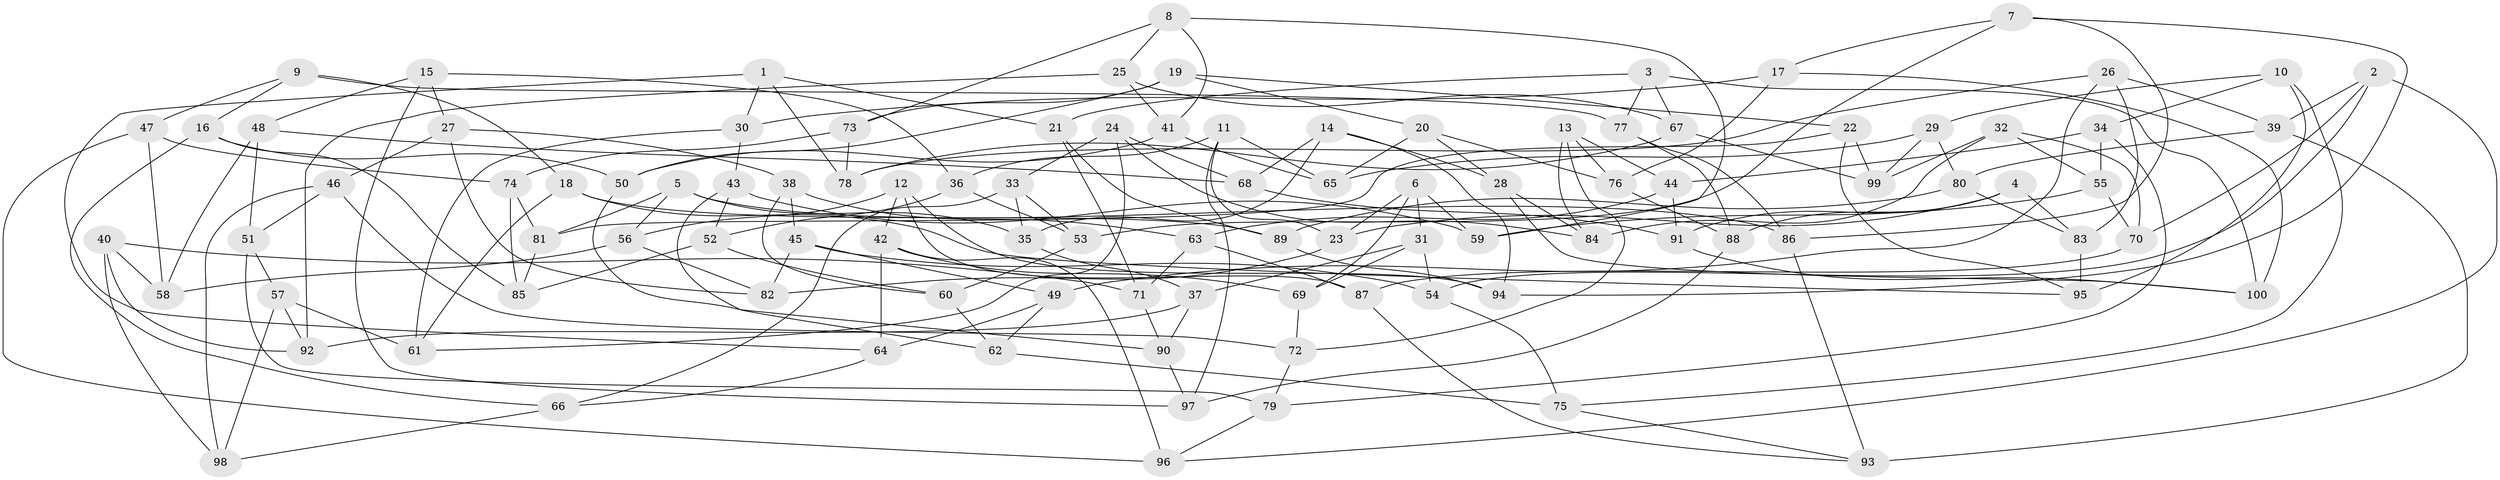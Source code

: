 // coarse degree distribution, {6: 0.6101694915254238, 5: 0.0847457627118644, 4: 0.288135593220339, 3: 0.01694915254237288}
// Generated by graph-tools (version 1.1) at 2025/42/03/06/25 10:42:20]
// undirected, 100 vertices, 200 edges
graph export_dot {
graph [start="1"]
  node [color=gray90,style=filled];
  1;
  2;
  3;
  4;
  5;
  6;
  7;
  8;
  9;
  10;
  11;
  12;
  13;
  14;
  15;
  16;
  17;
  18;
  19;
  20;
  21;
  22;
  23;
  24;
  25;
  26;
  27;
  28;
  29;
  30;
  31;
  32;
  33;
  34;
  35;
  36;
  37;
  38;
  39;
  40;
  41;
  42;
  43;
  44;
  45;
  46;
  47;
  48;
  49;
  50;
  51;
  52;
  53;
  54;
  55;
  56;
  57;
  58;
  59;
  60;
  61;
  62;
  63;
  64;
  65;
  66;
  67;
  68;
  69;
  70;
  71;
  72;
  73;
  74;
  75;
  76;
  77;
  78;
  79;
  80;
  81;
  82;
  83;
  84;
  85;
  86;
  87;
  88;
  89;
  90;
  91;
  92;
  93;
  94;
  95;
  96;
  97;
  98;
  99;
  100;
  1 -- 30;
  1 -- 21;
  1 -- 78;
  1 -- 64;
  2 -- 39;
  2 -- 96;
  2 -- 70;
  2 -- 54;
  3 -- 67;
  3 -- 77;
  3 -- 21;
  3 -- 100;
  4 -- 88;
  4 -- 23;
  4 -- 83;
  4 -- 91;
  5 -- 56;
  5 -- 86;
  5 -- 35;
  5 -- 81;
  6 -- 23;
  6 -- 31;
  6 -- 59;
  6 -- 69;
  7 -- 17;
  7 -- 86;
  7 -- 53;
  7 -- 94;
  8 -- 73;
  8 -- 41;
  8 -- 25;
  8 -- 59;
  9 -- 47;
  9 -- 77;
  9 -- 16;
  9 -- 18;
  10 -- 29;
  10 -- 75;
  10 -- 34;
  10 -- 95;
  11 -- 65;
  11 -- 23;
  11 -- 97;
  11 -- 36;
  12 -- 42;
  12 -- 94;
  12 -- 56;
  12 -- 87;
  13 -- 72;
  13 -- 76;
  13 -- 84;
  13 -- 44;
  14 -- 28;
  14 -- 35;
  14 -- 68;
  14 -- 94;
  15 -- 97;
  15 -- 27;
  15 -- 48;
  15 -- 36;
  16 -- 66;
  16 -- 50;
  16 -- 85;
  17 -- 76;
  17 -- 30;
  17 -- 100;
  18 -- 89;
  18 -- 95;
  18 -- 61;
  19 -- 22;
  19 -- 50;
  19 -- 20;
  19 -- 73;
  20 -- 65;
  20 -- 28;
  20 -- 76;
  21 -- 89;
  21 -- 71;
  22 -- 95;
  22 -- 81;
  22 -- 99;
  23 -- 82;
  24 -- 84;
  24 -- 33;
  24 -- 61;
  24 -- 68;
  25 -- 92;
  25 -- 67;
  25 -- 41;
  26 -- 83;
  26 -- 39;
  26 -- 78;
  26 -- 49;
  27 -- 46;
  27 -- 82;
  27 -- 38;
  28 -- 84;
  28 -- 100;
  29 -- 65;
  29 -- 99;
  29 -- 80;
  30 -- 43;
  30 -- 61;
  31 -- 37;
  31 -- 69;
  31 -- 54;
  32 -- 70;
  32 -- 84;
  32 -- 55;
  32 -- 99;
  33 -- 35;
  33 -- 66;
  33 -- 53;
  34 -- 55;
  34 -- 79;
  34 -- 44;
  35 -- 37;
  36 -- 53;
  36 -- 52;
  37 -- 90;
  37 -- 92;
  38 -- 63;
  38 -- 45;
  38 -- 60;
  39 -- 80;
  39 -- 93;
  40 -- 92;
  40 -- 98;
  40 -- 71;
  40 -- 58;
  41 -- 50;
  41 -- 65;
  42 -- 64;
  42 -- 69;
  42 -- 96;
  43 -- 62;
  43 -- 59;
  43 -- 52;
  44 -- 91;
  44 -- 63;
  45 -- 82;
  45 -- 49;
  45 -- 54;
  46 -- 98;
  46 -- 51;
  46 -- 72;
  47 -- 96;
  47 -- 58;
  47 -- 74;
  48 -- 58;
  48 -- 51;
  48 -- 68;
  49 -- 64;
  49 -- 62;
  50 -- 90;
  51 -- 79;
  51 -- 57;
  52 -- 60;
  52 -- 85;
  53 -- 60;
  54 -- 75;
  55 -- 70;
  55 -- 59;
  56 -- 58;
  56 -- 82;
  57 -- 61;
  57 -- 98;
  57 -- 92;
  60 -- 62;
  62 -- 75;
  63 -- 87;
  63 -- 71;
  64 -- 66;
  66 -- 98;
  67 -- 99;
  67 -- 78;
  68 -- 91;
  69 -- 72;
  70 -- 87;
  71 -- 90;
  72 -- 79;
  73 -- 78;
  73 -- 74;
  74 -- 81;
  74 -- 85;
  75 -- 93;
  76 -- 88;
  77 -- 88;
  77 -- 86;
  79 -- 96;
  80 -- 83;
  80 -- 89;
  81 -- 85;
  83 -- 95;
  86 -- 93;
  87 -- 93;
  88 -- 97;
  89 -- 94;
  90 -- 97;
  91 -- 100;
}
